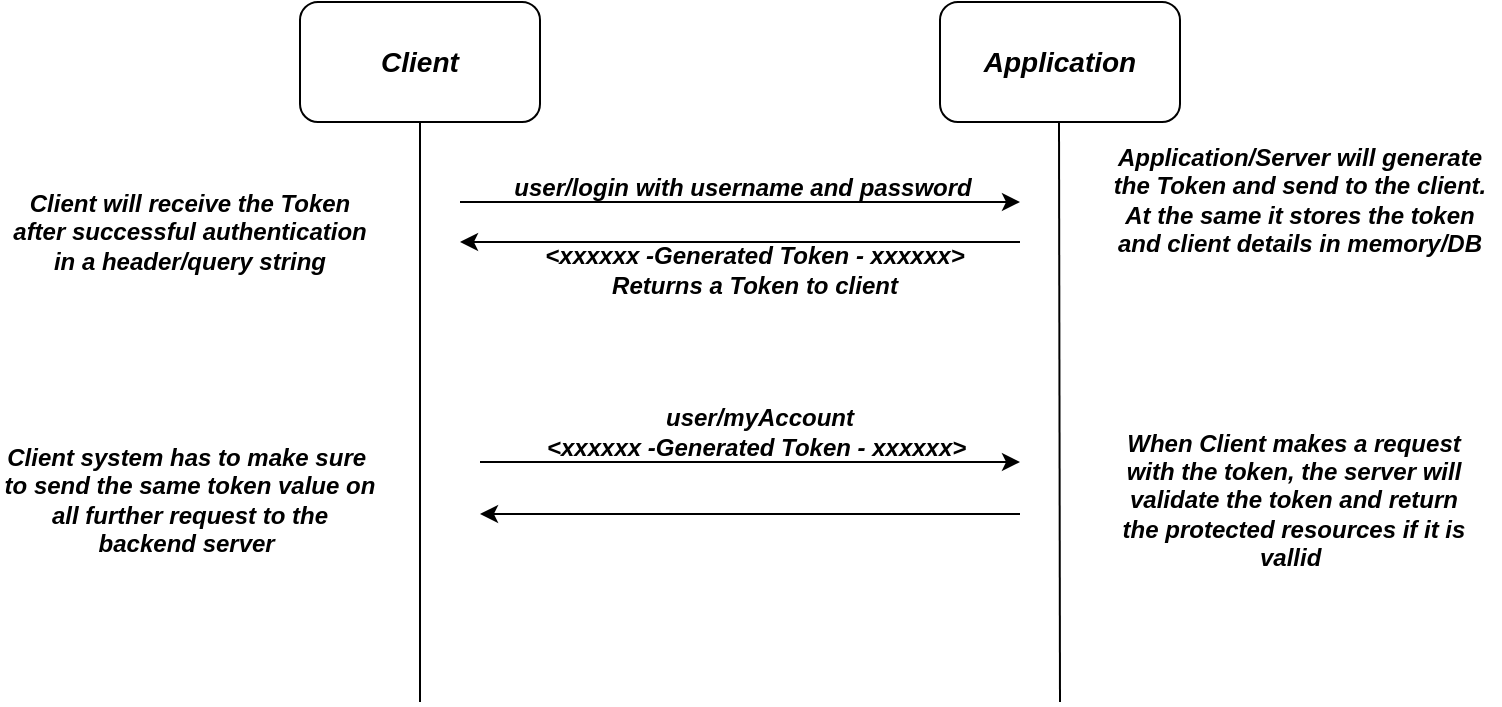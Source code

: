 <mxfile version="23.1.5" type="device">
  <diagram name="Page-1" id="189t1yNu4JH7MRvZA3bf">
    <mxGraphModel dx="880" dy="434" grid="1" gridSize="10" guides="1" tooltips="1" connect="1" arrows="1" fold="1" page="1" pageScale="1" pageWidth="827" pageHeight="1169" math="0" shadow="0">
      <root>
        <mxCell id="0" />
        <mxCell id="1" parent="0" />
        <mxCell id="Ue54E5nuP_CfhXGpYR37-1" value="&lt;font style=&quot;font-size: 14px;&quot;&gt;&lt;b&gt;&lt;i&gt;Client&lt;/i&gt;&lt;/b&gt;&lt;/font&gt;" style="rounded=1;whiteSpace=wrap;html=1;" vertex="1" parent="1">
          <mxGeometry x="220" y="100" width="120" height="60" as="geometry" />
        </mxCell>
        <mxCell id="Ue54E5nuP_CfhXGpYR37-2" value="&lt;font style=&quot;font-size: 14px;&quot;&gt;&lt;b&gt;&lt;i&gt;Application&lt;/i&gt;&lt;/b&gt;&lt;/font&gt;" style="rounded=1;whiteSpace=wrap;html=1;" vertex="1" parent="1">
          <mxGeometry x="540" y="100" width="120" height="60" as="geometry" />
        </mxCell>
        <mxCell id="Ue54E5nuP_CfhXGpYR37-3" value="" style="endArrow=none;html=1;rounded=0;entryX=0.5;entryY=1;entryDx=0;entryDy=0;" edge="1" parent="1" target="Ue54E5nuP_CfhXGpYR37-1">
          <mxGeometry width="50" height="50" relative="1" as="geometry">
            <mxPoint x="280" y="450" as="sourcePoint" />
            <mxPoint x="330" y="230" as="targetPoint" />
          </mxGeometry>
        </mxCell>
        <mxCell id="Ue54E5nuP_CfhXGpYR37-4" value="" style="endArrow=none;html=1;rounded=0;entryX=0.5;entryY=1;entryDx=0;entryDy=0;" edge="1" parent="1">
          <mxGeometry width="50" height="50" relative="1" as="geometry">
            <mxPoint x="600" y="450" as="sourcePoint" />
            <mxPoint x="599.5" y="160" as="targetPoint" />
          </mxGeometry>
        </mxCell>
        <mxCell id="Ue54E5nuP_CfhXGpYR37-6" value="" style="endArrow=classic;html=1;rounded=0;" edge="1" parent="1">
          <mxGeometry width="50" height="50" relative="1" as="geometry">
            <mxPoint x="300" y="200" as="sourcePoint" />
            <mxPoint x="580" y="200" as="targetPoint" />
          </mxGeometry>
        </mxCell>
        <mxCell id="Ue54E5nuP_CfhXGpYR37-7" value="&lt;i&gt;&lt;b&gt;user/login with username and password&lt;/b&gt;&lt;/i&gt;" style="text;html=1;align=center;verticalAlign=middle;resizable=0;points=[];autosize=1;strokeColor=none;fillColor=none;" vertex="1" parent="1">
          <mxGeometry x="316" y="178" width="250" height="30" as="geometry" />
        </mxCell>
        <mxCell id="Ue54E5nuP_CfhXGpYR37-8" value="" style="endArrow=classic;html=1;rounded=0;" edge="1" parent="1">
          <mxGeometry width="50" height="50" relative="1" as="geometry">
            <mxPoint x="580" y="220" as="sourcePoint" />
            <mxPoint x="300" y="220" as="targetPoint" />
          </mxGeometry>
        </mxCell>
        <mxCell id="Ue54E5nuP_CfhXGpYR37-9" value="&lt;i&gt;&lt;b&gt;&amp;lt;xxxxxx -Generated Token - xxxxxx&amp;gt;&lt;br&gt;Returns a Token to client&lt;/b&gt;&lt;/i&gt;" style="text;html=1;align=center;verticalAlign=middle;resizable=0;points=[];autosize=1;strokeColor=none;fillColor=none;" vertex="1" parent="1">
          <mxGeometry x="332" y="214" width="230" height="40" as="geometry" />
        </mxCell>
        <mxCell id="Ue54E5nuP_CfhXGpYR37-10" value="&lt;b&gt;&lt;i&gt;Application/Server will generate the Token and send to the client. At the same it stores the token and client details in memory/DB&lt;/i&gt;&lt;/b&gt;" style="text;html=1;align=center;verticalAlign=middle;whiteSpace=wrap;rounded=0;" vertex="1" parent="1">
          <mxGeometry x="620" y="184" width="200" height="30" as="geometry" />
        </mxCell>
        <mxCell id="Ue54E5nuP_CfhXGpYR37-11" value="&lt;b&gt;&lt;i&gt;Client will receive the Token after successful authentication in a header/query string&lt;/i&gt;&lt;/b&gt;" style="text;html=1;align=center;verticalAlign=middle;whiteSpace=wrap;rounded=0;" vertex="1" parent="1">
          <mxGeometry x="70" y="200" width="190" height="30" as="geometry" />
        </mxCell>
        <mxCell id="Ue54E5nuP_CfhXGpYR37-14" value="" style="endArrow=classic;html=1;rounded=0;" edge="1" parent="1">
          <mxGeometry width="50" height="50" relative="1" as="geometry">
            <mxPoint x="310" y="330" as="sourcePoint" />
            <mxPoint x="580" y="330" as="targetPoint" />
          </mxGeometry>
        </mxCell>
        <mxCell id="Ue54E5nuP_CfhXGpYR37-15" value="" style="endArrow=classic;html=1;rounded=0;" edge="1" parent="1">
          <mxGeometry width="50" height="50" relative="1" as="geometry">
            <mxPoint x="580" y="356" as="sourcePoint" />
            <mxPoint x="310" y="356" as="targetPoint" />
          </mxGeometry>
        </mxCell>
        <mxCell id="Ue54E5nuP_CfhXGpYR37-16" value="&lt;b&gt;&lt;i&gt;user/myAccount&lt;br&gt;&lt;span style=&quot;border-color: var(--border-color);&quot;&gt;&lt;span style=&quot;border-color: var(--border-color);&quot;&gt;&amp;lt;xxxxxx -Generated Token - xxxxxx&amp;gt;&lt;/span&gt;&lt;/span&gt;&amp;nbsp;&lt;/i&gt;&lt;/b&gt;" style="text;html=1;align=center;verticalAlign=middle;whiteSpace=wrap;rounded=0;" vertex="1" parent="1">
          <mxGeometry x="340" y="300" width="220" height="30" as="geometry" />
        </mxCell>
        <mxCell id="Ue54E5nuP_CfhXGpYR37-17" value="&lt;b&gt;&lt;i&gt;Client system has to make sure&amp;nbsp; to send the same token value on all further request to the backend server&amp;nbsp;&lt;/i&gt;&lt;/b&gt;" style="text;html=1;align=center;verticalAlign=middle;whiteSpace=wrap;rounded=0;" vertex="1" parent="1">
          <mxGeometry x="70" y="334" width="190" height="30" as="geometry" />
        </mxCell>
        <mxCell id="Ue54E5nuP_CfhXGpYR37-18" value="&lt;b&gt;&lt;i&gt;When Client makes a request with the token, the server will validate the token and return the protected resources if it is vallid&amp;nbsp;&lt;/i&gt;&lt;/b&gt;" style="text;html=1;align=center;verticalAlign=middle;whiteSpace=wrap;rounded=0;" vertex="1" parent="1">
          <mxGeometry x="627" y="334" width="180" height="30" as="geometry" />
        </mxCell>
      </root>
    </mxGraphModel>
  </diagram>
</mxfile>
